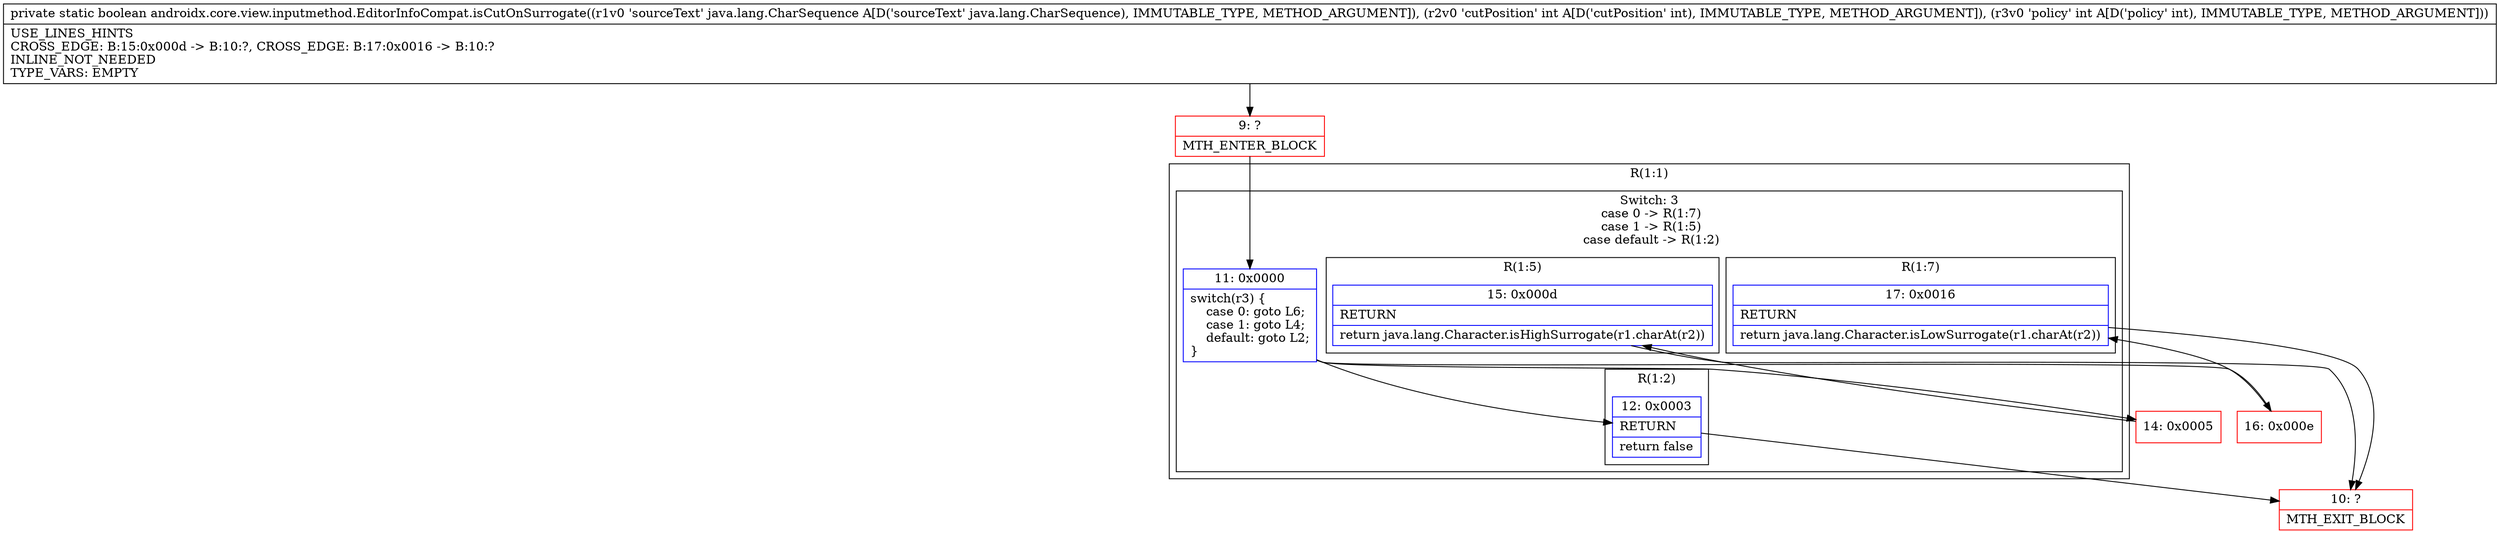 digraph "CFG forandroidx.core.view.inputmethod.EditorInfoCompat.isCutOnSurrogate(Ljava\/lang\/CharSequence;II)Z" {
subgraph cluster_Region_1465137455 {
label = "R(1:1)";
node [shape=record,color=blue];
subgraph cluster_SwitchRegion_525650047 {
label = "Switch: 3
 case 0 -> R(1:7)
 case 1 -> R(1:5)
 case default -> R(1:2)";
node [shape=record,color=blue];
Node_11 [shape=record,label="{11\:\ 0x0000|switch(r3) \{\l    case 0: goto L6;\l    case 1: goto L4;\l    default: goto L2;\l\}\l}"];
subgraph cluster_Region_586944816 {
label = "R(1:7)";
node [shape=record,color=blue];
Node_17 [shape=record,label="{17\:\ 0x0016|RETURN\l|return java.lang.Character.isLowSurrogate(r1.charAt(r2))\l}"];
}
subgraph cluster_Region_1008877380 {
label = "R(1:5)";
node [shape=record,color=blue];
Node_15 [shape=record,label="{15\:\ 0x000d|RETURN\l|return java.lang.Character.isHighSurrogate(r1.charAt(r2))\l}"];
}
subgraph cluster_Region_1246360750 {
label = "R(1:2)";
node [shape=record,color=blue];
Node_12 [shape=record,label="{12\:\ 0x0003|RETURN\l|return false\l}"];
}
}
}
Node_9 [shape=record,color=red,label="{9\:\ ?|MTH_ENTER_BLOCK\l}"];
Node_10 [shape=record,color=red,label="{10\:\ ?|MTH_EXIT_BLOCK\l}"];
Node_14 [shape=record,color=red,label="{14\:\ 0x0005}"];
Node_16 [shape=record,color=red,label="{16\:\ 0x000e}"];
MethodNode[shape=record,label="{private static boolean androidx.core.view.inputmethod.EditorInfoCompat.isCutOnSurrogate((r1v0 'sourceText' java.lang.CharSequence A[D('sourceText' java.lang.CharSequence), IMMUTABLE_TYPE, METHOD_ARGUMENT]), (r2v0 'cutPosition' int A[D('cutPosition' int), IMMUTABLE_TYPE, METHOD_ARGUMENT]), (r3v0 'policy' int A[D('policy' int), IMMUTABLE_TYPE, METHOD_ARGUMENT]))  | USE_LINES_HINTS\lCROSS_EDGE: B:15:0x000d \-\> B:10:?, CROSS_EDGE: B:17:0x0016 \-\> B:10:?\lINLINE_NOT_NEEDED\lTYPE_VARS: EMPTY\l}"];
MethodNode -> Node_9;Node_11 -> Node_12;
Node_11 -> Node_14;
Node_11 -> Node_16;
Node_17 -> Node_10;
Node_15 -> Node_10;
Node_12 -> Node_10;
Node_9 -> Node_11;
Node_14 -> Node_15;
Node_16 -> Node_17;
}

